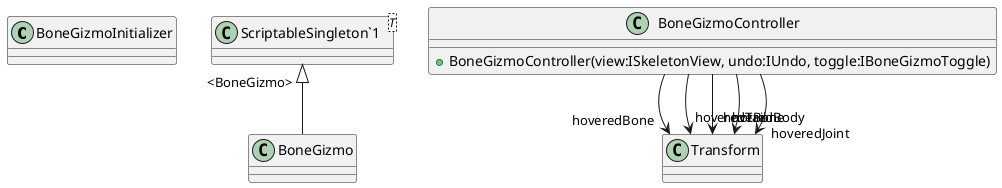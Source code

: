 @startuml
class BoneGizmoInitializer {
}
class BoneGizmo {
}
class BoneGizmoController {
    + BoneGizmoController(view:ISkeletonView, undo:IUndo, toggle:IBoneGizmoToggle)
}
class "ScriptableSingleton`1"<T> {
}
"ScriptableSingleton`1" "<BoneGizmo>" <|-- BoneGizmo
BoneGizmoController --> "hoveredBone" Transform
BoneGizmoController --> "hoveredTail" Transform
BoneGizmoController --> "hoveredBody" Transform
BoneGizmoController --> "hoveredJoint" Transform
BoneGizmoController --> "hotBone" Transform
@enduml
